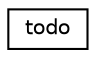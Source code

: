 digraph "Graphical Class Hierarchy"
{
 // LATEX_PDF_SIZE
  edge [fontname="Helvetica",fontsize="10",labelfontname="Helvetica",labelfontsize="10"];
  node [fontname="Helvetica",fontsize="10",shape=record];
  rankdir="LR";
  Node0 [label="todo",height=0.2,width=0.4,color="black", fillcolor="white", style="filled",URL="$classtodo.html",tooltip=" "];
}
